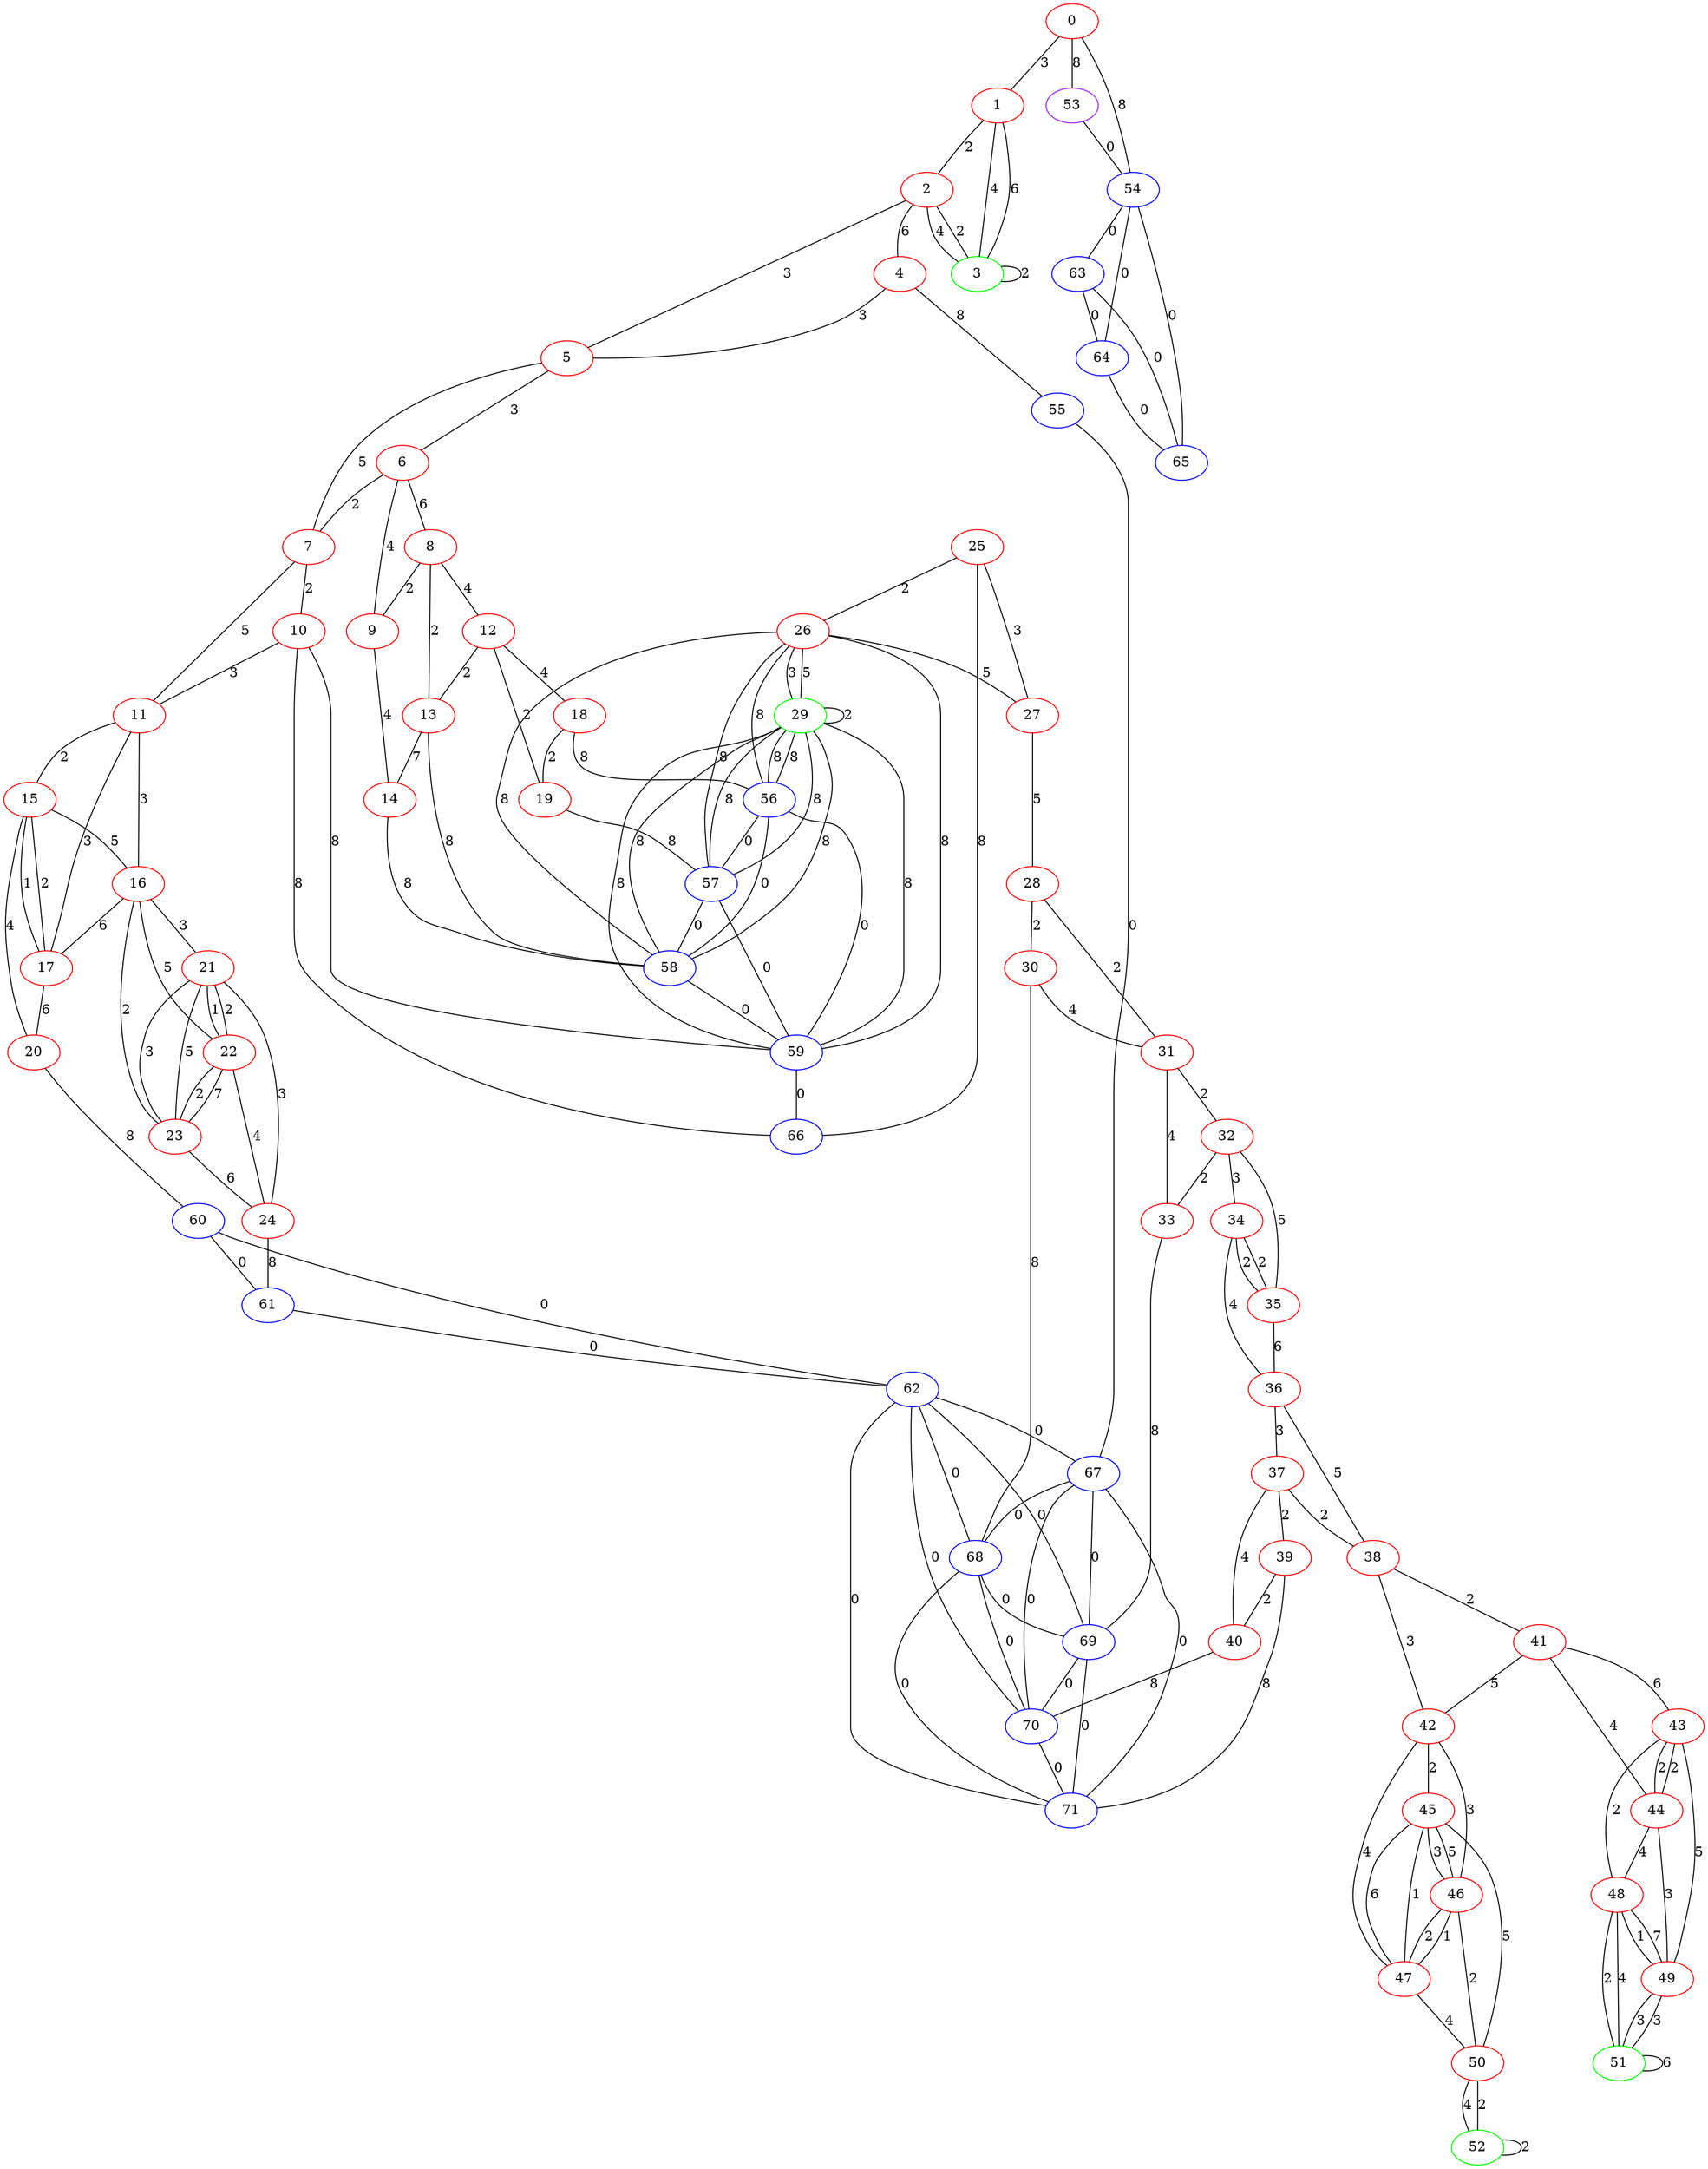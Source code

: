 graph "" {
0 [color=red, weight=1];
1 [color=red, weight=1];
2 [color=red, weight=1];
3 [color=green, weight=2];
4 [color=red, weight=1];
5 [color=red, weight=1];
6 [color=red, weight=1];
7 [color=red, weight=1];
8 [color=red, weight=1];
9 [color=red, weight=1];
10 [color=red, weight=1];
11 [color=red, weight=1];
12 [color=red, weight=1];
13 [color=red, weight=1];
14 [color=red, weight=1];
15 [color=red, weight=1];
16 [color=red, weight=1];
17 [color=red, weight=1];
18 [color=red, weight=1];
19 [color=red, weight=1];
20 [color=red, weight=1];
21 [color=red, weight=1];
22 [color=red, weight=1];
23 [color=red, weight=1];
24 [color=red, weight=1];
25 [color=red, weight=1];
26 [color=red, weight=1];
27 [color=red, weight=1];
28 [color=red, weight=1];
29 [color=green, weight=2];
30 [color=red, weight=1];
31 [color=red, weight=1];
32 [color=red, weight=1];
33 [color=red, weight=1];
34 [color=red, weight=1];
35 [color=red, weight=1];
36 [color=red, weight=1];
37 [color=red, weight=1];
38 [color=red, weight=1];
39 [color=red, weight=1];
40 [color=red, weight=1];
41 [color=red, weight=1];
42 [color=red, weight=1];
43 [color=red, weight=1];
44 [color=red, weight=1];
45 [color=red, weight=1];
46 [color=red, weight=1];
47 [color=red, weight=1];
48 [color=red, weight=1];
49 [color=red, weight=1];
50 [color=red, weight=1];
51 [color=green, weight=2];
52 [color=green, weight=2];
53 [color=purple, weight=4];
54 [color=blue, weight=3];
55 [color=blue, weight=3];
56 [color=blue, weight=3];
57 [color=blue, weight=3];
58 [color=blue, weight=3];
59 [color=blue, weight=3];
60 [color=blue, weight=3];
61 [color=blue, weight=3];
62 [color=blue, weight=3];
63 [color=blue, weight=3];
64 [color=blue, weight=3];
65 [color=blue, weight=3];
66 [color=blue, weight=3];
67 [color=blue, weight=3];
68 [color=blue, weight=3];
69 [color=blue, weight=3];
70 [color=blue, weight=3];
71 [color=blue, weight=3];
0 -- 1  [key=0, label=3];
0 -- 53  [key=0, label=8];
0 -- 54  [key=0, label=8];
1 -- 2  [key=0, label=2];
1 -- 3  [key=0, label=4];
1 -- 3  [key=1, label=6];
2 -- 3  [key=0, label=2];
2 -- 3  [key=1, label=4];
2 -- 4  [key=0, label=6];
2 -- 5  [key=0, label=3];
3 -- 3  [key=0, label=2];
4 -- 5  [key=0, label=3];
4 -- 55  [key=0, label=8];
5 -- 6  [key=0, label=3];
5 -- 7  [key=0, label=5];
6 -- 8  [key=0, label=6];
6 -- 9  [key=0, label=4];
6 -- 7  [key=0, label=2];
7 -- 10  [key=0, label=2];
7 -- 11  [key=0, label=5];
8 -- 9  [key=0, label=2];
8 -- 12  [key=0, label=4];
8 -- 13  [key=0, label=2];
9 -- 14  [key=0, label=4];
10 -- 59  [key=0, label=8];
10 -- 66  [key=0, label=8];
10 -- 11  [key=0, label=3];
11 -- 16  [key=0, label=3];
11 -- 17  [key=0, label=3];
11 -- 15  [key=0, label=2];
12 -- 18  [key=0, label=4];
12 -- 19  [key=0, label=2];
12 -- 13  [key=0, label=2];
13 -- 58  [key=0, label=8];
13 -- 14  [key=0, label=7];
14 -- 58  [key=0, label=8];
15 -- 16  [key=0, label=5];
15 -- 17  [key=0, label=2];
15 -- 17  [key=1, label=1];
15 -- 20  [key=0, label=4];
16 -- 17  [key=0, label=6];
16 -- 21  [key=0, label=3];
16 -- 22  [key=0, label=5];
16 -- 23  [key=0, label=2];
17 -- 20  [key=0, label=6];
18 -- 56  [key=0, label=8];
18 -- 19  [key=0, label=2];
19 -- 57  [key=0, label=8];
20 -- 60  [key=0, label=8];
21 -- 24  [key=0, label=3];
21 -- 22  [key=0, label=1];
21 -- 22  [key=1, label=2];
21 -- 23  [key=0, label=3];
21 -- 23  [key=1, label=5];
22 -- 24  [key=0, label=4];
22 -- 23  [key=0, label=2];
22 -- 23  [key=1, label=7];
23 -- 24  [key=0, label=6];
24 -- 61  [key=0, label=8];
25 -- 26  [key=0, label=2];
25 -- 27  [key=0, label=3];
25 -- 66  [key=0, label=8];
26 -- 59  [key=0, label=8];
26 -- 57  [key=0, label=8];
26 -- 56  [key=0, label=8];
26 -- 58  [key=0, label=8];
26 -- 27  [key=0, label=5];
26 -- 29  [key=0, label=3];
26 -- 29  [key=1, label=5];
27 -- 28  [key=0, label=5];
28 -- 30  [key=0, label=2];
28 -- 31  [key=0, label=2];
29 -- 29  [key=0, label=2];
29 -- 56  [key=0, label=8];
29 -- 56  [key=1, label=8];
29 -- 57  [key=0, label=8];
29 -- 57  [key=1, label=8];
29 -- 59  [key=0, label=8];
29 -- 59  [key=1, label=8];
29 -- 58  [key=0, label=8];
29 -- 58  [key=1, label=8];
30 -- 68  [key=0, label=8];
30 -- 31  [key=0, label=4];
31 -- 32  [key=0, label=2];
31 -- 33  [key=0, label=4];
32 -- 33  [key=0, label=2];
32 -- 34  [key=0, label=3];
32 -- 35  [key=0, label=5];
33 -- 69  [key=0, label=8];
34 -- 35  [key=0, label=2];
34 -- 35  [key=1, label=2];
34 -- 36  [key=0, label=4];
35 -- 36  [key=0, label=6];
36 -- 37  [key=0, label=3];
36 -- 38  [key=0, label=5];
37 -- 40  [key=0, label=4];
37 -- 38  [key=0, label=2];
37 -- 39  [key=0, label=2];
38 -- 41  [key=0, label=2];
38 -- 42  [key=0, label=3];
39 -- 40  [key=0, label=2];
39 -- 71  [key=0, label=8];
40 -- 70  [key=0, label=8];
41 -- 42  [key=0, label=5];
41 -- 43  [key=0, label=6];
41 -- 44  [key=0, label=4];
42 -- 46  [key=0, label=3];
42 -- 45  [key=0, label=2];
42 -- 47  [key=0, label=4];
43 -- 48  [key=0, label=2];
43 -- 44  [key=0, label=2];
43 -- 44  [key=1, label=2];
43 -- 49  [key=0, label=5];
44 -- 48  [key=0, label=4];
44 -- 49  [key=0, label=3];
45 -- 50  [key=0, label=5];
45 -- 46  [key=0, label=5];
45 -- 46  [key=1, label=3];
45 -- 47  [key=0, label=6];
45 -- 47  [key=1, label=1];
46 -- 50  [key=0, label=2];
46 -- 47  [key=0, label=1];
46 -- 47  [key=1, label=2];
47 -- 50  [key=0, label=4];
48 -- 49  [key=0, label=1];
48 -- 49  [key=1, label=7];
48 -- 51  [key=0, label=4];
48 -- 51  [key=1, label=2];
49 -- 51  [key=0, label=3];
49 -- 51  [key=1, label=3];
50 -- 52  [key=0, label=4];
50 -- 52  [key=1, label=2];
51 -- 51  [key=0, label=6];
52 -- 52  [key=0, label=2];
53 -- 54  [key=0, label=0];
54 -- 64  [key=0, label=0];
54 -- 65  [key=0, label=0];
54 -- 63  [key=0, label=0];
55 -- 67  [key=0, label=0];
56 -- 57  [key=0, label=0];
56 -- 59  [key=0, label=0];
56 -- 58  [key=0, label=0];
57 -- 58  [key=0, label=0];
57 -- 59  [key=0, label=0];
58 -- 59  [key=0, label=0];
59 -- 66  [key=0, label=0];
60 -- 61  [key=0, label=0];
60 -- 62  [key=0, label=0];
61 -- 62  [key=0, label=0];
62 -- 67  [key=0, label=0];
62 -- 68  [key=0, label=0];
62 -- 69  [key=0, label=0];
62 -- 70  [key=0, label=0];
62 -- 71  [key=0, label=0];
63 -- 64  [key=0, label=0];
63 -- 65  [key=0, label=0];
64 -- 65  [key=0, label=0];
67 -- 68  [key=0, label=0];
67 -- 69  [key=0, label=0];
67 -- 70  [key=0, label=0];
67 -- 71  [key=0, label=0];
68 -- 69  [key=0, label=0];
68 -- 70  [key=0, label=0];
68 -- 71  [key=0, label=0];
69 -- 70  [key=0, label=0];
69 -- 71  [key=0, label=0];
70 -- 71  [key=0, label=0];
}
